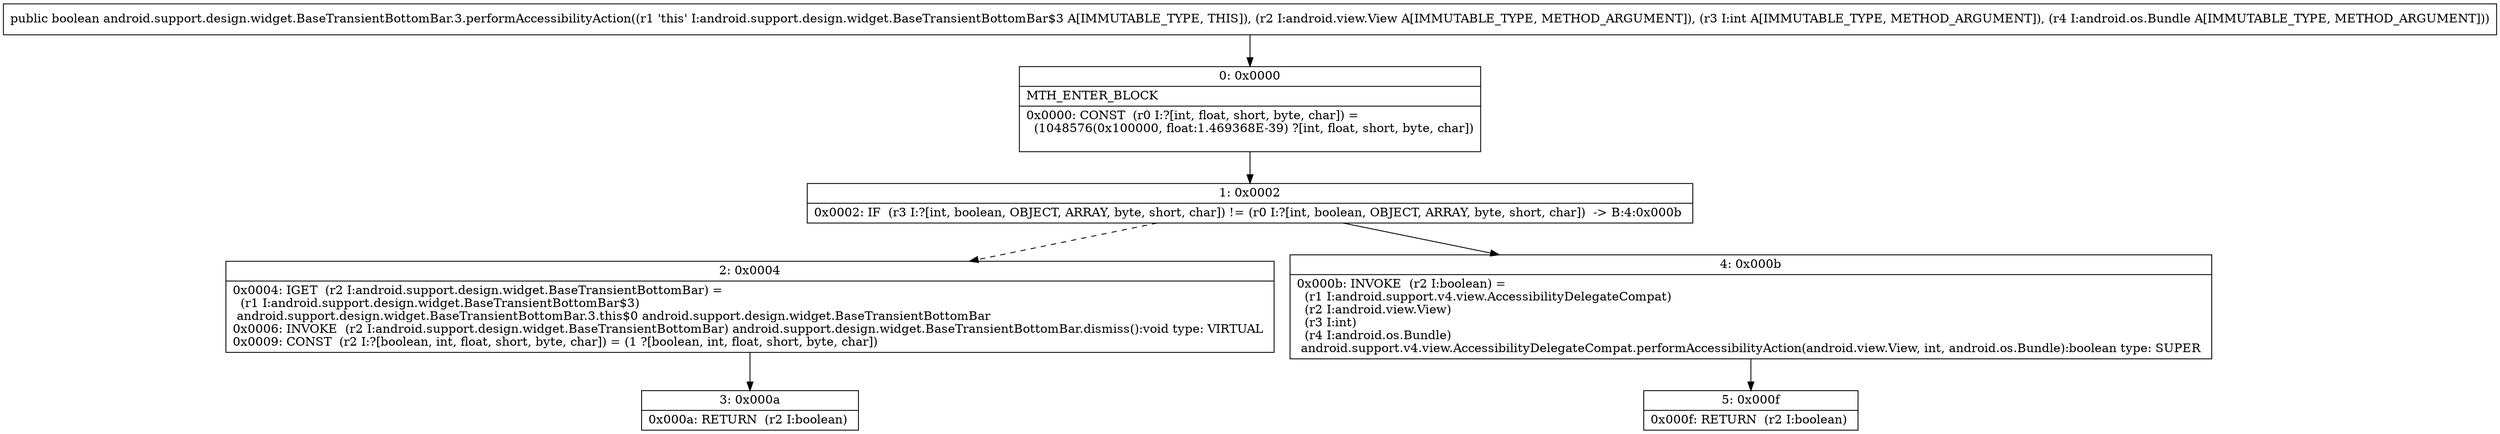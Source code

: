 digraph "CFG forandroid.support.design.widget.BaseTransientBottomBar.3.performAccessibilityAction(Landroid\/view\/View;ILandroid\/os\/Bundle;)Z" {
Node_0 [shape=record,label="{0\:\ 0x0000|MTH_ENTER_BLOCK\l|0x0000: CONST  (r0 I:?[int, float, short, byte, char]) = \l  (1048576(0x100000, float:1.469368E\-39) ?[int, float, short, byte, char])\l \l}"];
Node_1 [shape=record,label="{1\:\ 0x0002|0x0002: IF  (r3 I:?[int, boolean, OBJECT, ARRAY, byte, short, char]) != (r0 I:?[int, boolean, OBJECT, ARRAY, byte, short, char])  \-\> B:4:0x000b \l}"];
Node_2 [shape=record,label="{2\:\ 0x0004|0x0004: IGET  (r2 I:android.support.design.widget.BaseTransientBottomBar) = \l  (r1 I:android.support.design.widget.BaseTransientBottomBar$3)\l android.support.design.widget.BaseTransientBottomBar.3.this$0 android.support.design.widget.BaseTransientBottomBar \l0x0006: INVOKE  (r2 I:android.support.design.widget.BaseTransientBottomBar) android.support.design.widget.BaseTransientBottomBar.dismiss():void type: VIRTUAL \l0x0009: CONST  (r2 I:?[boolean, int, float, short, byte, char]) = (1 ?[boolean, int, float, short, byte, char]) \l}"];
Node_3 [shape=record,label="{3\:\ 0x000a|0x000a: RETURN  (r2 I:boolean) \l}"];
Node_4 [shape=record,label="{4\:\ 0x000b|0x000b: INVOKE  (r2 I:boolean) = \l  (r1 I:android.support.v4.view.AccessibilityDelegateCompat)\l  (r2 I:android.view.View)\l  (r3 I:int)\l  (r4 I:android.os.Bundle)\l android.support.v4.view.AccessibilityDelegateCompat.performAccessibilityAction(android.view.View, int, android.os.Bundle):boolean type: SUPER \l}"];
Node_5 [shape=record,label="{5\:\ 0x000f|0x000f: RETURN  (r2 I:boolean) \l}"];
MethodNode[shape=record,label="{public boolean android.support.design.widget.BaseTransientBottomBar.3.performAccessibilityAction((r1 'this' I:android.support.design.widget.BaseTransientBottomBar$3 A[IMMUTABLE_TYPE, THIS]), (r2 I:android.view.View A[IMMUTABLE_TYPE, METHOD_ARGUMENT]), (r3 I:int A[IMMUTABLE_TYPE, METHOD_ARGUMENT]), (r4 I:android.os.Bundle A[IMMUTABLE_TYPE, METHOD_ARGUMENT])) }"];
MethodNode -> Node_0;
Node_0 -> Node_1;
Node_1 -> Node_2[style=dashed];
Node_1 -> Node_4;
Node_2 -> Node_3;
Node_4 -> Node_5;
}

